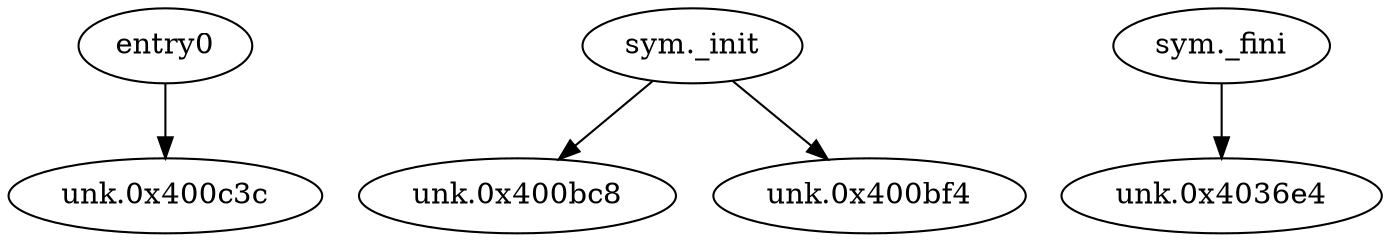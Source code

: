 digraph code {
  "0x00400c30" [label="entry0"];
  "0x00400c30" -> "0x00400c3c";
  "0x00400c3c" [label="unk.0x400c3c"];
  "0x00400ba4" [label="sym._init"];
  "0x00400ba4" -> "0x00400bc8";
  "0x00400bc8" [label="unk.0x400bc8"];
  "0x00400ba4" -> "0x00400bf4";
  "0x00400bf4" [label="unk.0x400bf4"];
  "0x004036c0" [label="sym._fini"];
  "0x004036c0" -> "0x004036e4";
  "0x004036e4" [label="unk.0x4036e4"];
}